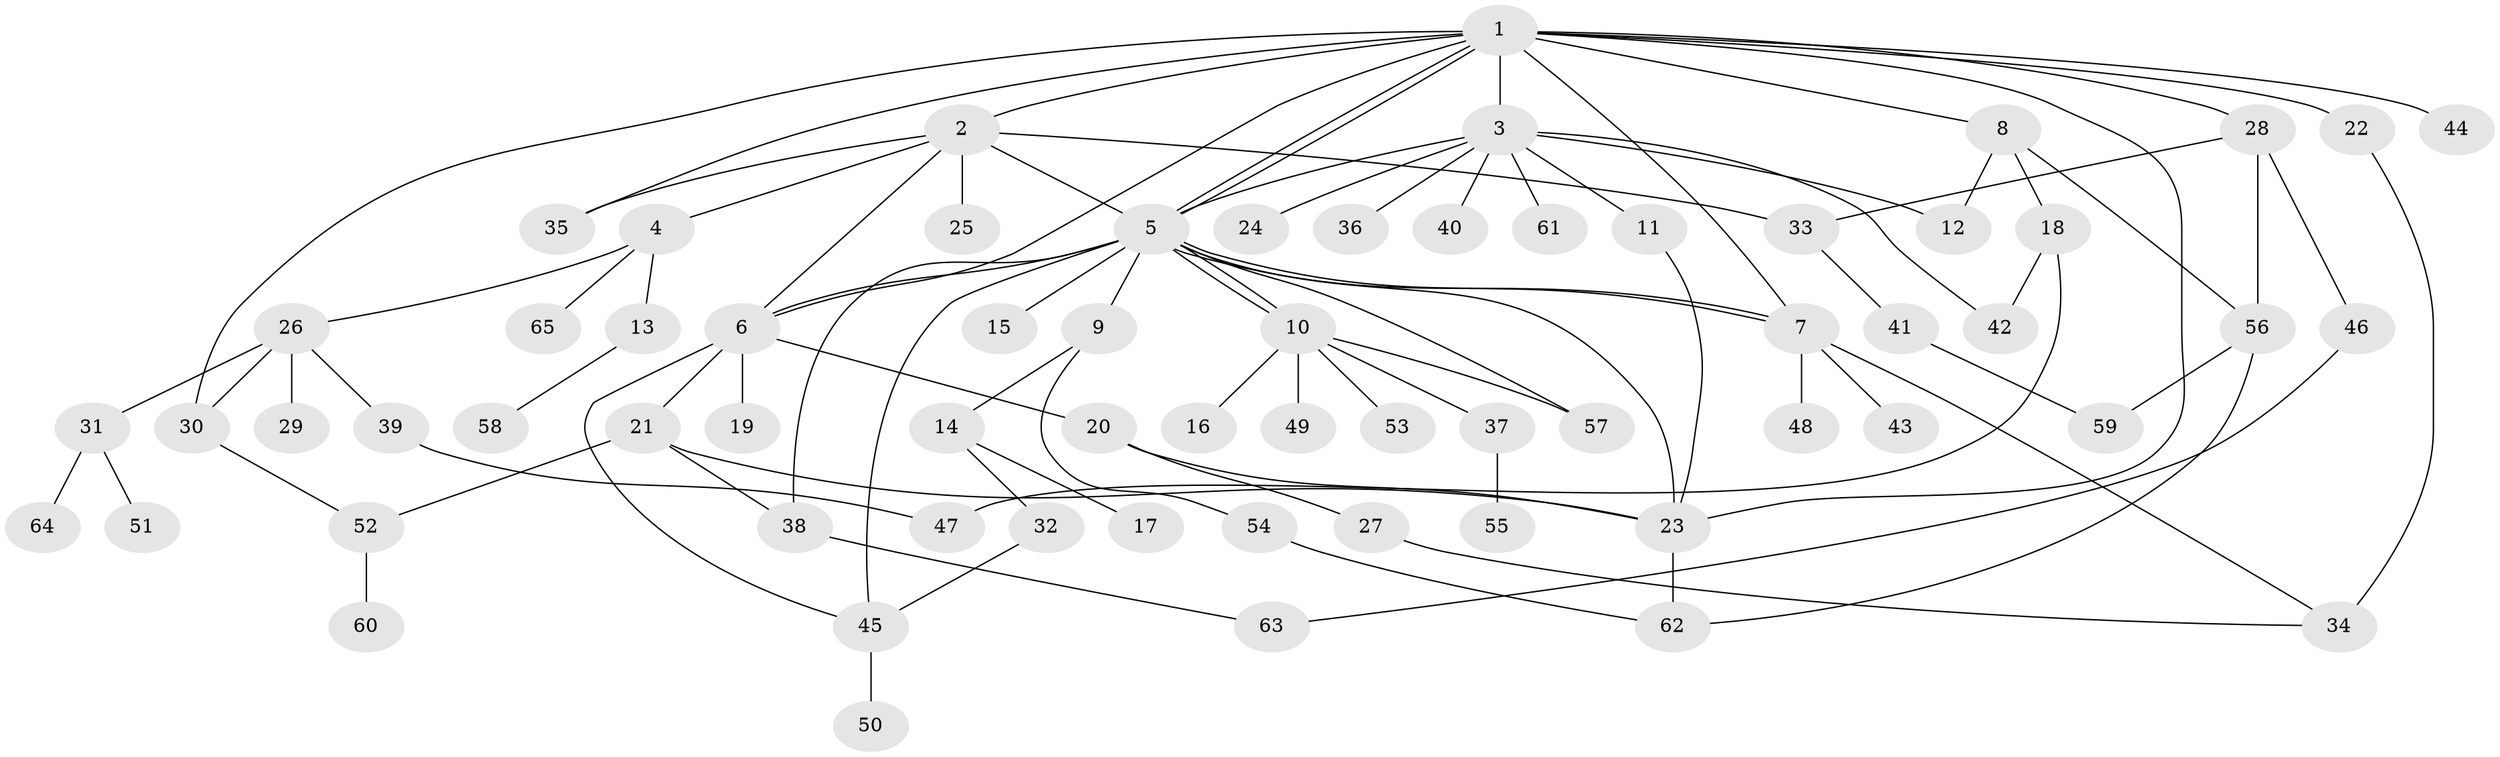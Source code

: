 // Generated by graph-tools (version 1.1) at 2025/26/03/09/25 03:26:02]
// undirected, 65 vertices, 94 edges
graph export_dot {
graph [start="1"]
  node [color=gray90,style=filled];
  1;
  2;
  3;
  4;
  5;
  6;
  7;
  8;
  9;
  10;
  11;
  12;
  13;
  14;
  15;
  16;
  17;
  18;
  19;
  20;
  21;
  22;
  23;
  24;
  25;
  26;
  27;
  28;
  29;
  30;
  31;
  32;
  33;
  34;
  35;
  36;
  37;
  38;
  39;
  40;
  41;
  42;
  43;
  44;
  45;
  46;
  47;
  48;
  49;
  50;
  51;
  52;
  53;
  54;
  55;
  56;
  57;
  58;
  59;
  60;
  61;
  62;
  63;
  64;
  65;
  1 -- 2;
  1 -- 3;
  1 -- 5;
  1 -- 5;
  1 -- 6;
  1 -- 7;
  1 -- 8;
  1 -- 22;
  1 -- 23;
  1 -- 28;
  1 -- 30;
  1 -- 35;
  1 -- 44;
  2 -- 4;
  2 -- 5;
  2 -- 6;
  2 -- 25;
  2 -- 33;
  2 -- 35;
  3 -- 5;
  3 -- 11;
  3 -- 12;
  3 -- 24;
  3 -- 36;
  3 -- 40;
  3 -- 42;
  3 -- 61;
  4 -- 13;
  4 -- 26;
  4 -- 65;
  5 -- 6;
  5 -- 7;
  5 -- 7;
  5 -- 9;
  5 -- 10;
  5 -- 10;
  5 -- 15;
  5 -- 23;
  5 -- 38;
  5 -- 45;
  5 -- 57;
  6 -- 19;
  6 -- 20;
  6 -- 21;
  6 -- 45;
  7 -- 34;
  7 -- 43;
  7 -- 48;
  8 -- 12;
  8 -- 18;
  8 -- 56;
  9 -- 14;
  9 -- 54;
  10 -- 16;
  10 -- 37;
  10 -- 49;
  10 -- 53;
  10 -- 57;
  11 -- 23;
  13 -- 58;
  14 -- 17;
  14 -- 32;
  18 -- 42;
  18 -- 47;
  20 -- 23;
  20 -- 27;
  21 -- 23;
  21 -- 38;
  21 -- 52;
  22 -- 34;
  23 -- 62;
  26 -- 29;
  26 -- 30;
  26 -- 31;
  26 -- 39;
  27 -- 34;
  28 -- 33;
  28 -- 46;
  28 -- 56;
  30 -- 52;
  31 -- 51;
  31 -- 64;
  32 -- 45;
  33 -- 41;
  37 -- 55;
  38 -- 63;
  39 -- 47;
  41 -- 59;
  45 -- 50;
  46 -- 63;
  52 -- 60;
  54 -- 62;
  56 -- 59;
  56 -- 62;
}
